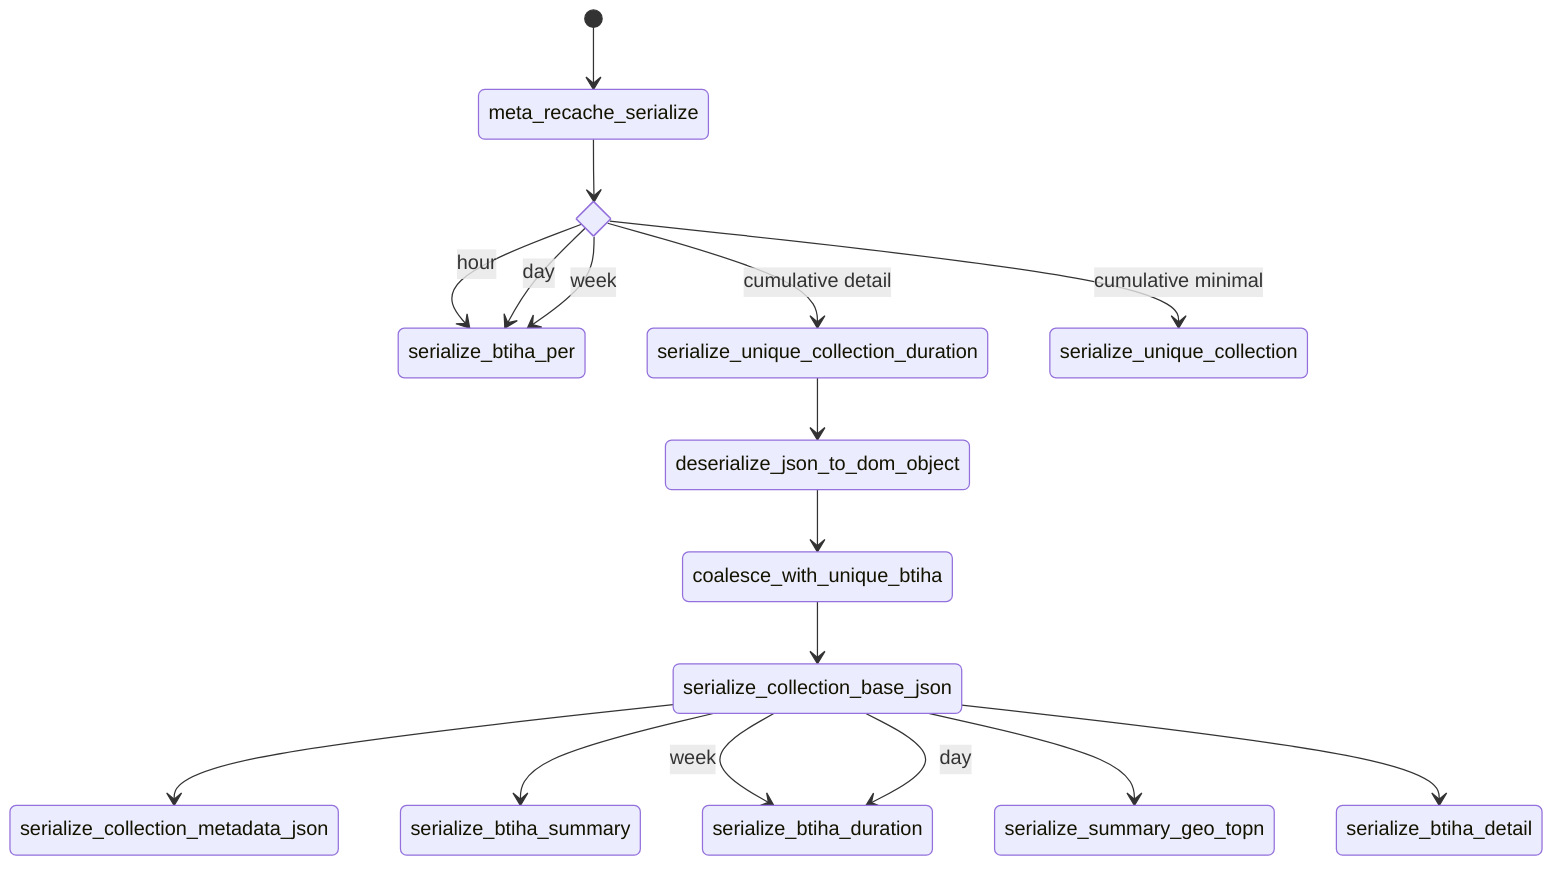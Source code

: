 stateDiagram-v2
    [*] --> meta_recache_serialize

    state if_state<<choice>>
    meta_recache_serialize --> if_state
    if_state --> serialize_btiha_per: hour
    if_state --> serialize_btiha_per: day
    if_state --> serialize_btiha_per: week
    if_state --> serialize_unique_collection_duration: cumulative detail
    if_state --> serialize_unique_collection: cumulative minimal

    serialize_unique_collection_duration --> deserialize_json_to_dom_object
    deserialize_json_to_dom_object --> coalesce_with_unique_btiha

    coalesce_with_unique_btiha --> serialize_collection_base_json
    serialize_collection_base_json --> serialize_collection_metadata_json
    serialize_collection_base_json --> serialize_btiha_summary
    serialize_collection_base_json --> serialize_btiha_duration: week
    serialize_collection_base_json --> serialize_btiha_duration: day
    serialize_collection_base_json --> serialize_summary_geo_topn
    serialize_collection_base_json --> serialize_btiha_detail